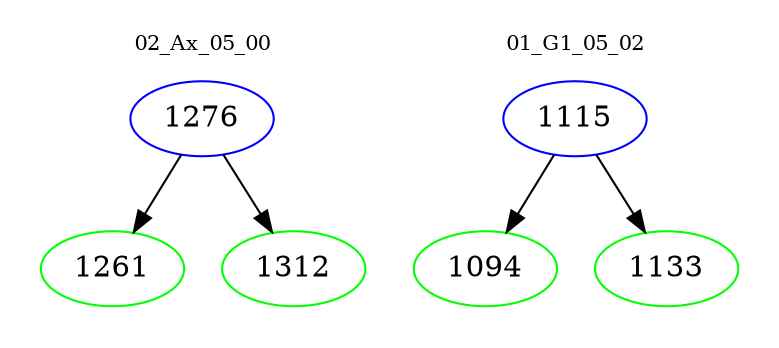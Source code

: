digraph{
subgraph cluster_0 {
color = white
label = "02_Ax_05_00";
fontsize=10;
T0_1276 [label="1276", color="blue"]
T0_1276 -> T0_1261 [color="black"]
T0_1261 [label="1261", color="green"]
T0_1276 -> T0_1312 [color="black"]
T0_1312 [label="1312", color="green"]
}
subgraph cluster_1 {
color = white
label = "01_G1_05_02";
fontsize=10;
T1_1115 [label="1115", color="blue"]
T1_1115 -> T1_1094 [color="black"]
T1_1094 [label="1094", color="green"]
T1_1115 -> T1_1133 [color="black"]
T1_1133 [label="1133", color="green"]
}
}
